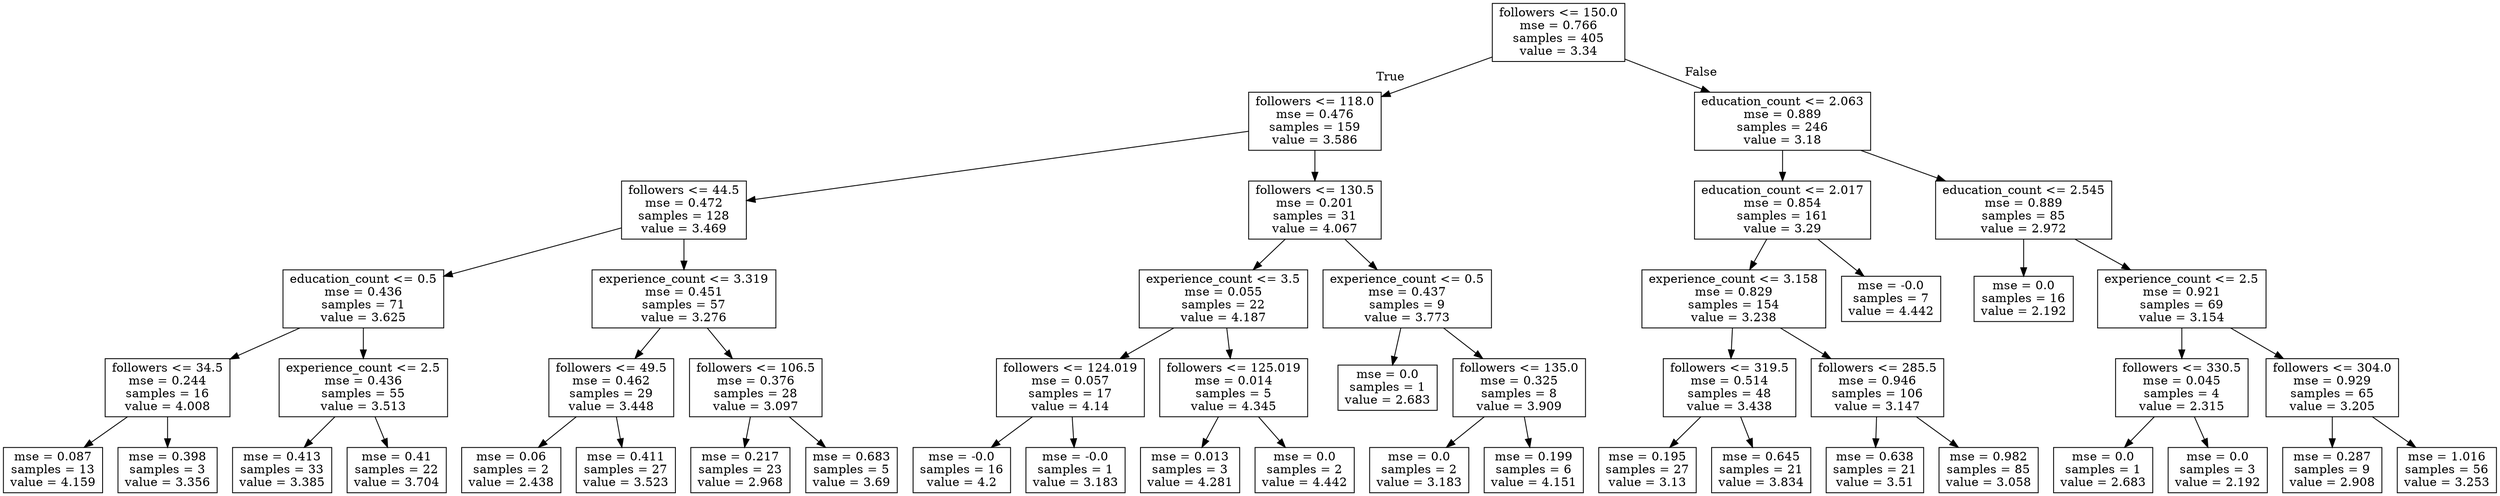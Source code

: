 digraph Tree {
node [shape=box] ;
0 [label="followers <= 150.0\nmse = 0.766\nsamples = 405\nvalue = 3.34"] ;
1 [label="followers <= 118.0\nmse = 0.476\nsamples = 159\nvalue = 3.586"] ;
0 -> 1 [labeldistance=2.5, labelangle=45, headlabel="True"] ;
2 [label="followers <= 44.5\nmse = 0.472\nsamples = 128\nvalue = 3.469"] ;
1 -> 2 ;
3 [label="education_count <= 0.5\nmse = 0.436\nsamples = 71\nvalue = 3.625"] ;
2 -> 3 ;
4 [label="followers <= 34.5\nmse = 0.244\nsamples = 16\nvalue = 4.008"] ;
3 -> 4 ;
5 [label="mse = 0.087\nsamples = 13\nvalue = 4.159"] ;
4 -> 5 ;
6 [label="mse = 0.398\nsamples = 3\nvalue = 3.356"] ;
4 -> 6 ;
7 [label="experience_count <= 2.5\nmse = 0.436\nsamples = 55\nvalue = 3.513"] ;
3 -> 7 ;
8 [label="mse = 0.413\nsamples = 33\nvalue = 3.385"] ;
7 -> 8 ;
9 [label="mse = 0.41\nsamples = 22\nvalue = 3.704"] ;
7 -> 9 ;
10 [label="experience_count <= 3.319\nmse = 0.451\nsamples = 57\nvalue = 3.276"] ;
2 -> 10 ;
11 [label="followers <= 49.5\nmse = 0.462\nsamples = 29\nvalue = 3.448"] ;
10 -> 11 ;
12 [label="mse = 0.06\nsamples = 2\nvalue = 2.438"] ;
11 -> 12 ;
13 [label="mse = 0.411\nsamples = 27\nvalue = 3.523"] ;
11 -> 13 ;
14 [label="followers <= 106.5\nmse = 0.376\nsamples = 28\nvalue = 3.097"] ;
10 -> 14 ;
15 [label="mse = 0.217\nsamples = 23\nvalue = 2.968"] ;
14 -> 15 ;
16 [label="mse = 0.683\nsamples = 5\nvalue = 3.69"] ;
14 -> 16 ;
17 [label="followers <= 130.5\nmse = 0.201\nsamples = 31\nvalue = 4.067"] ;
1 -> 17 ;
18 [label="experience_count <= 3.5\nmse = 0.055\nsamples = 22\nvalue = 4.187"] ;
17 -> 18 ;
19 [label="followers <= 124.019\nmse = 0.057\nsamples = 17\nvalue = 4.14"] ;
18 -> 19 ;
20 [label="mse = -0.0\nsamples = 16\nvalue = 4.2"] ;
19 -> 20 ;
21 [label="mse = -0.0\nsamples = 1\nvalue = 3.183"] ;
19 -> 21 ;
22 [label="followers <= 125.019\nmse = 0.014\nsamples = 5\nvalue = 4.345"] ;
18 -> 22 ;
23 [label="mse = 0.013\nsamples = 3\nvalue = 4.281"] ;
22 -> 23 ;
24 [label="mse = 0.0\nsamples = 2\nvalue = 4.442"] ;
22 -> 24 ;
25 [label="experience_count <= 0.5\nmse = 0.437\nsamples = 9\nvalue = 3.773"] ;
17 -> 25 ;
26 [label="mse = 0.0\nsamples = 1\nvalue = 2.683"] ;
25 -> 26 ;
27 [label="followers <= 135.0\nmse = 0.325\nsamples = 8\nvalue = 3.909"] ;
25 -> 27 ;
28 [label="mse = 0.0\nsamples = 2\nvalue = 3.183"] ;
27 -> 28 ;
29 [label="mse = 0.199\nsamples = 6\nvalue = 4.151"] ;
27 -> 29 ;
30 [label="education_count <= 2.063\nmse = 0.889\nsamples = 246\nvalue = 3.18"] ;
0 -> 30 [labeldistance=2.5, labelangle=-45, headlabel="False"] ;
31 [label="education_count <= 2.017\nmse = 0.854\nsamples = 161\nvalue = 3.29"] ;
30 -> 31 ;
32 [label="experience_count <= 3.158\nmse = 0.829\nsamples = 154\nvalue = 3.238"] ;
31 -> 32 ;
33 [label="followers <= 319.5\nmse = 0.514\nsamples = 48\nvalue = 3.438"] ;
32 -> 33 ;
34 [label="mse = 0.195\nsamples = 27\nvalue = 3.13"] ;
33 -> 34 ;
35 [label="mse = 0.645\nsamples = 21\nvalue = 3.834"] ;
33 -> 35 ;
36 [label="followers <= 285.5\nmse = 0.946\nsamples = 106\nvalue = 3.147"] ;
32 -> 36 ;
37 [label="mse = 0.638\nsamples = 21\nvalue = 3.51"] ;
36 -> 37 ;
38 [label="mse = 0.982\nsamples = 85\nvalue = 3.058"] ;
36 -> 38 ;
39 [label="mse = -0.0\nsamples = 7\nvalue = 4.442"] ;
31 -> 39 ;
40 [label="education_count <= 2.545\nmse = 0.889\nsamples = 85\nvalue = 2.972"] ;
30 -> 40 ;
41 [label="mse = 0.0\nsamples = 16\nvalue = 2.192"] ;
40 -> 41 ;
42 [label="experience_count <= 2.5\nmse = 0.921\nsamples = 69\nvalue = 3.154"] ;
40 -> 42 ;
43 [label="followers <= 330.5\nmse = 0.045\nsamples = 4\nvalue = 2.315"] ;
42 -> 43 ;
44 [label="mse = 0.0\nsamples = 1\nvalue = 2.683"] ;
43 -> 44 ;
45 [label="mse = 0.0\nsamples = 3\nvalue = 2.192"] ;
43 -> 45 ;
46 [label="followers <= 304.0\nmse = 0.929\nsamples = 65\nvalue = 3.205"] ;
42 -> 46 ;
47 [label="mse = 0.287\nsamples = 9\nvalue = 2.908"] ;
46 -> 47 ;
48 [label="mse = 1.016\nsamples = 56\nvalue = 3.253"] ;
46 -> 48 ;
}